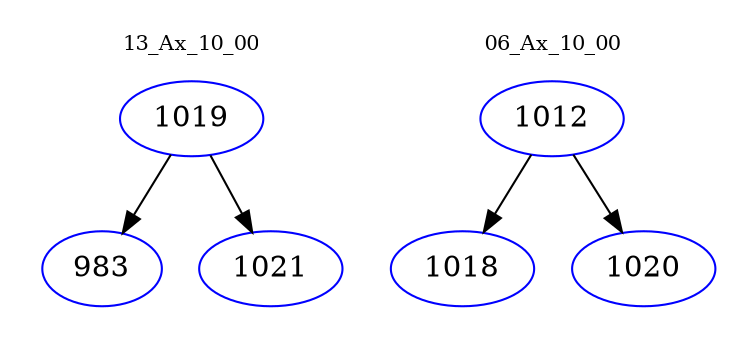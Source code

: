 digraph{
subgraph cluster_0 {
color = white
label = "13_Ax_10_00";
fontsize=10;
T0_1019 [label="1019", color="blue"]
T0_1019 -> T0_983 [color="black"]
T0_983 [label="983", color="blue"]
T0_1019 -> T0_1021 [color="black"]
T0_1021 [label="1021", color="blue"]
}
subgraph cluster_1 {
color = white
label = "06_Ax_10_00";
fontsize=10;
T1_1012 [label="1012", color="blue"]
T1_1012 -> T1_1018 [color="black"]
T1_1018 [label="1018", color="blue"]
T1_1012 -> T1_1020 [color="black"]
T1_1020 [label="1020", color="blue"]
}
}
